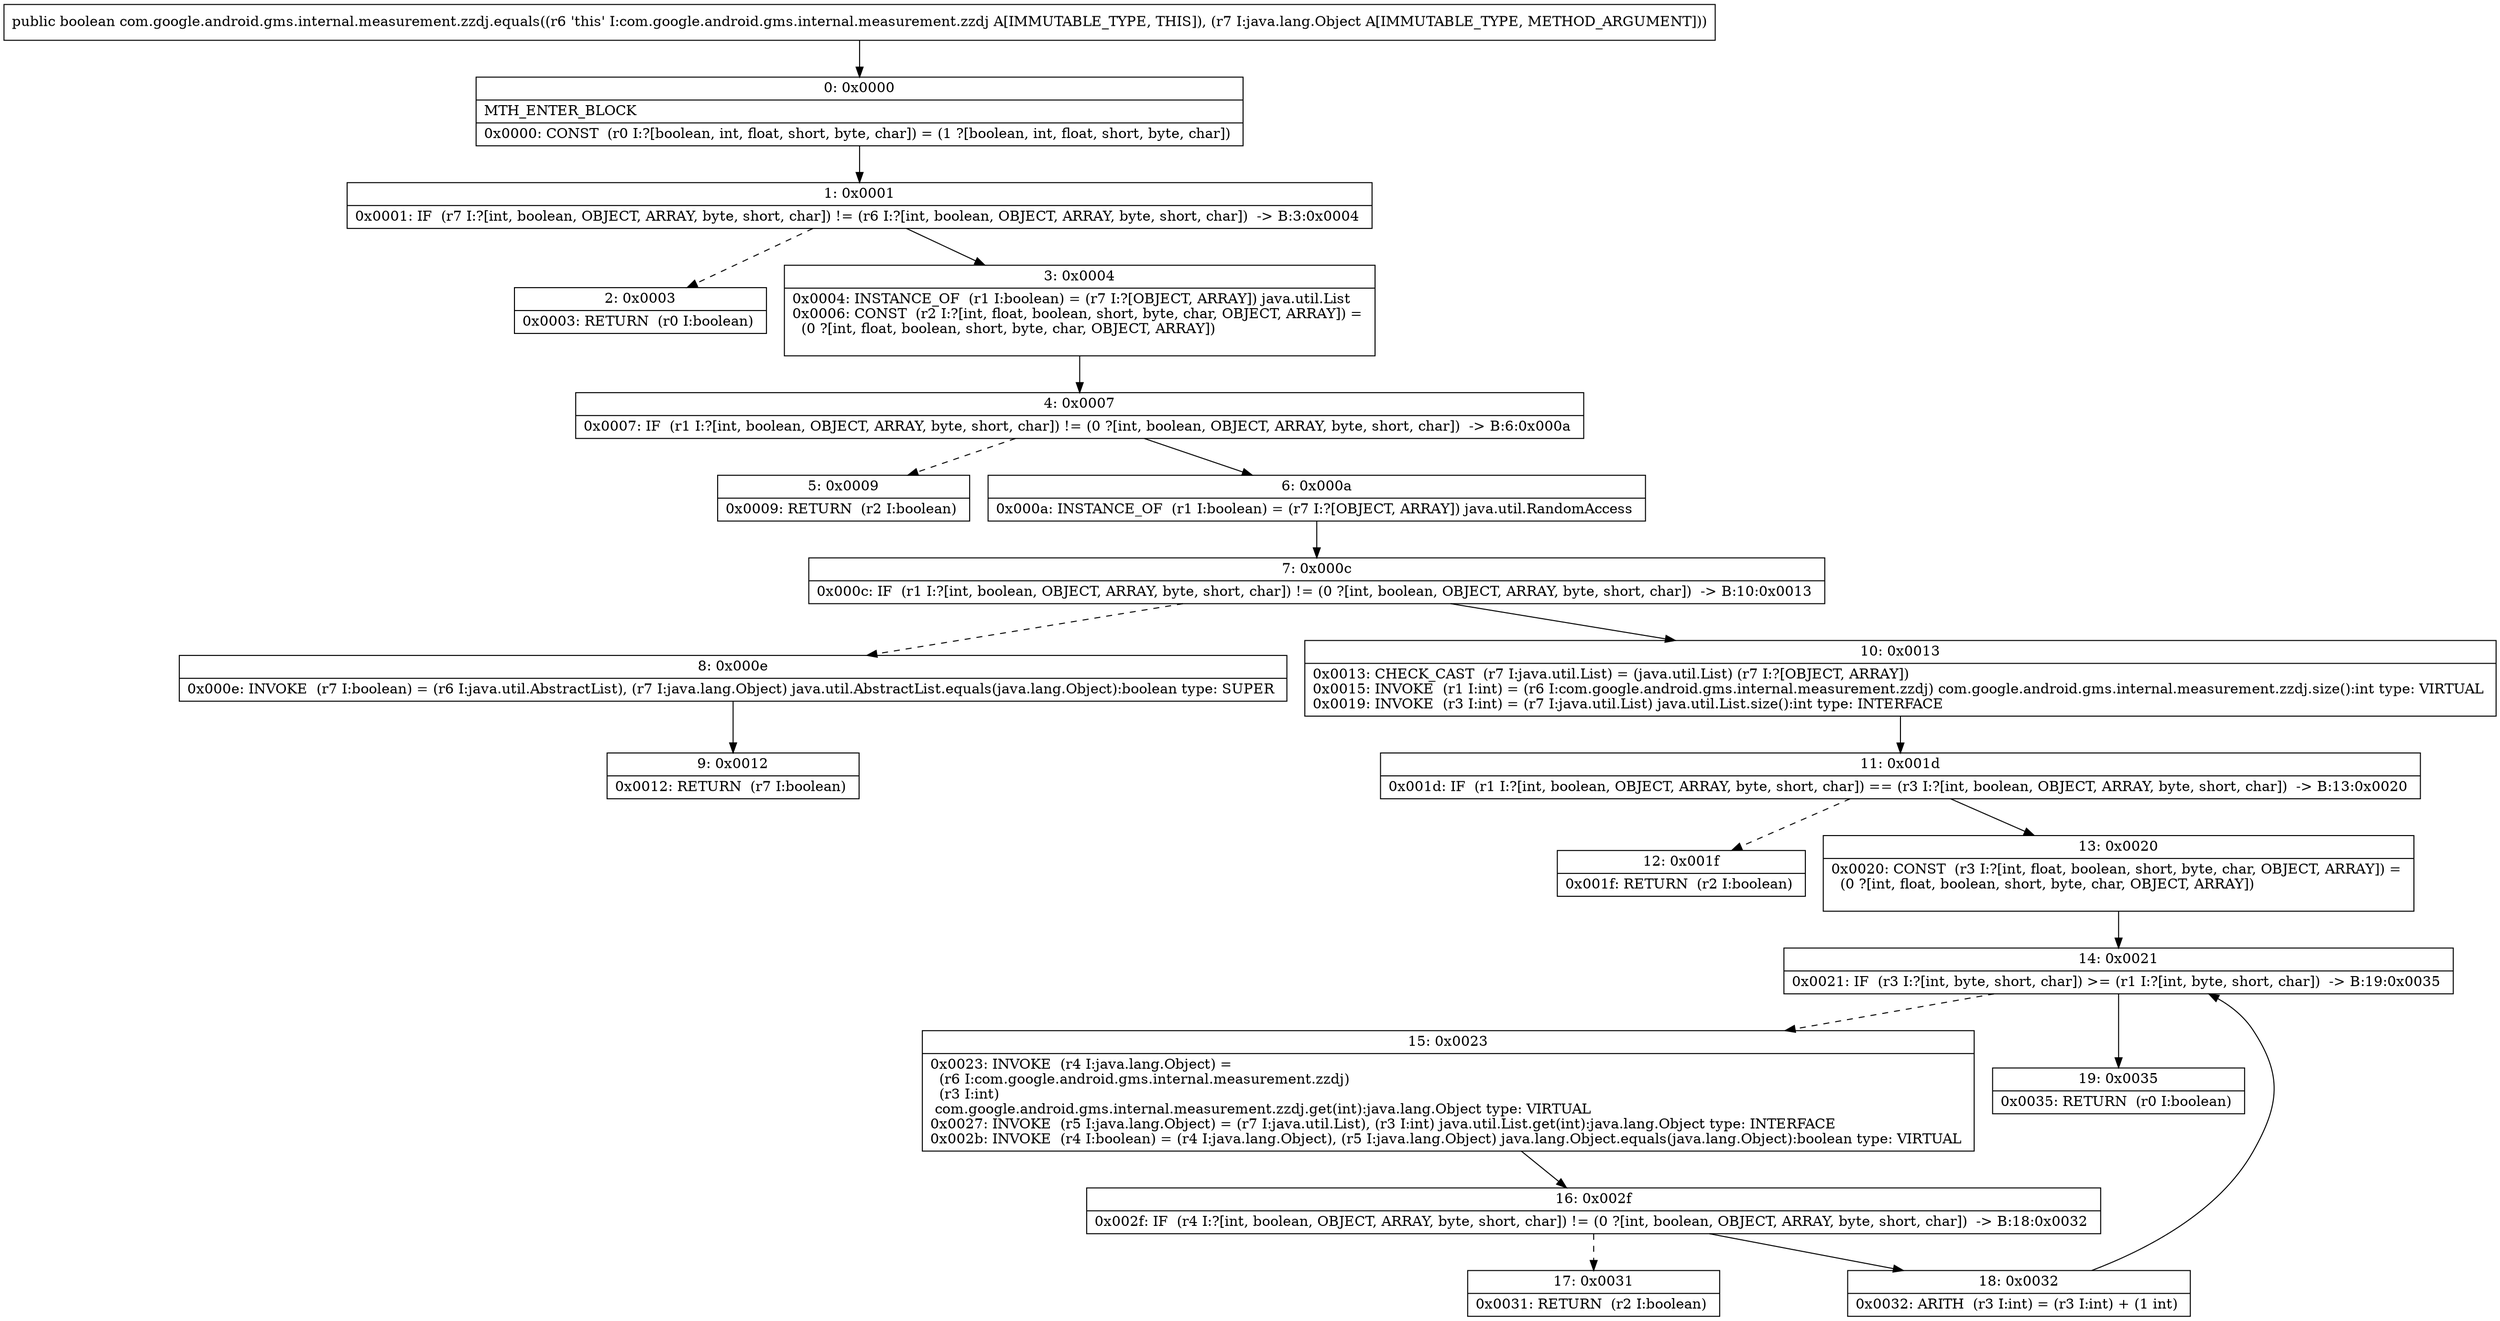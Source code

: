 digraph "CFG forcom.google.android.gms.internal.measurement.zzdj.equals(Ljava\/lang\/Object;)Z" {
Node_0 [shape=record,label="{0\:\ 0x0000|MTH_ENTER_BLOCK\l|0x0000: CONST  (r0 I:?[boolean, int, float, short, byte, char]) = (1 ?[boolean, int, float, short, byte, char]) \l}"];
Node_1 [shape=record,label="{1\:\ 0x0001|0x0001: IF  (r7 I:?[int, boolean, OBJECT, ARRAY, byte, short, char]) != (r6 I:?[int, boolean, OBJECT, ARRAY, byte, short, char])  \-\> B:3:0x0004 \l}"];
Node_2 [shape=record,label="{2\:\ 0x0003|0x0003: RETURN  (r0 I:boolean) \l}"];
Node_3 [shape=record,label="{3\:\ 0x0004|0x0004: INSTANCE_OF  (r1 I:boolean) = (r7 I:?[OBJECT, ARRAY]) java.util.List \l0x0006: CONST  (r2 I:?[int, float, boolean, short, byte, char, OBJECT, ARRAY]) = \l  (0 ?[int, float, boolean, short, byte, char, OBJECT, ARRAY])\l \l}"];
Node_4 [shape=record,label="{4\:\ 0x0007|0x0007: IF  (r1 I:?[int, boolean, OBJECT, ARRAY, byte, short, char]) != (0 ?[int, boolean, OBJECT, ARRAY, byte, short, char])  \-\> B:6:0x000a \l}"];
Node_5 [shape=record,label="{5\:\ 0x0009|0x0009: RETURN  (r2 I:boolean) \l}"];
Node_6 [shape=record,label="{6\:\ 0x000a|0x000a: INSTANCE_OF  (r1 I:boolean) = (r7 I:?[OBJECT, ARRAY]) java.util.RandomAccess \l}"];
Node_7 [shape=record,label="{7\:\ 0x000c|0x000c: IF  (r1 I:?[int, boolean, OBJECT, ARRAY, byte, short, char]) != (0 ?[int, boolean, OBJECT, ARRAY, byte, short, char])  \-\> B:10:0x0013 \l}"];
Node_8 [shape=record,label="{8\:\ 0x000e|0x000e: INVOKE  (r7 I:boolean) = (r6 I:java.util.AbstractList), (r7 I:java.lang.Object) java.util.AbstractList.equals(java.lang.Object):boolean type: SUPER \l}"];
Node_9 [shape=record,label="{9\:\ 0x0012|0x0012: RETURN  (r7 I:boolean) \l}"];
Node_10 [shape=record,label="{10\:\ 0x0013|0x0013: CHECK_CAST  (r7 I:java.util.List) = (java.util.List) (r7 I:?[OBJECT, ARRAY]) \l0x0015: INVOKE  (r1 I:int) = (r6 I:com.google.android.gms.internal.measurement.zzdj) com.google.android.gms.internal.measurement.zzdj.size():int type: VIRTUAL \l0x0019: INVOKE  (r3 I:int) = (r7 I:java.util.List) java.util.List.size():int type: INTERFACE \l}"];
Node_11 [shape=record,label="{11\:\ 0x001d|0x001d: IF  (r1 I:?[int, boolean, OBJECT, ARRAY, byte, short, char]) == (r3 I:?[int, boolean, OBJECT, ARRAY, byte, short, char])  \-\> B:13:0x0020 \l}"];
Node_12 [shape=record,label="{12\:\ 0x001f|0x001f: RETURN  (r2 I:boolean) \l}"];
Node_13 [shape=record,label="{13\:\ 0x0020|0x0020: CONST  (r3 I:?[int, float, boolean, short, byte, char, OBJECT, ARRAY]) = \l  (0 ?[int, float, boolean, short, byte, char, OBJECT, ARRAY])\l \l}"];
Node_14 [shape=record,label="{14\:\ 0x0021|0x0021: IF  (r3 I:?[int, byte, short, char]) \>= (r1 I:?[int, byte, short, char])  \-\> B:19:0x0035 \l}"];
Node_15 [shape=record,label="{15\:\ 0x0023|0x0023: INVOKE  (r4 I:java.lang.Object) = \l  (r6 I:com.google.android.gms.internal.measurement.zzdj)\l  (r3 I:int)\l com.google.android.gms.internal.measurement.zzdj.get(int):java.lang.Object type: VIRTUAL \l0x0027: INVOKE  (r5 I:java.lang.Object) = (r7 I:java.util.List), (r3 I:int) java.util.List.get(int):java.lang.Object type: INTERFACE \l0x002b: INVOKE  (r4 I:boolean) = (r4 I:java.lang.Object), (r5 I:java.lang.Object) java.lang.Object.equals(java.lang.Object):boolean type: VIRTUAL \l}"];
Node_16 [shape=record,label="{16\:\ 0x002f|0x002f: IF  (r4 I:?[int, boolean, OBJECT, ARRAY, byte, short, char]) != (0 ?[int, boolean, OBJECT, ARRAY, byte, short, char])  \-\> B:18:0x0032 \l}"];
Node_17 [shape=record,label="{17\:\ 0x0031|0x0031: RETURN  (r2 I:boolean) \l}"];
Node_18 [shape=record,label="{18\:\ 0x0032|0x0032: ARITH  (r3 I:int) = (r3 I:int) + (1 int) \l}"];
Node_19 [shape=record,label="{19\:\ 0x0035|0x0035: RETURN  (r0 I:boolean) \l}"];
MethodNode[shape=record,label="{public boolean com.google.android.gms.internal.measurement.zzdj.equals((r6 'this' I:com.google.android.gms.internal.measurement.zzdj A[IMMUTABLE_TYPE, THIS]), (r7 I:java.lang.Object A[IMMUTABLE_TYPE, METHOD_ARGUMENT])) }"];
MethodNode -> Node_0;
Node_0 -> Node_1;
Node_1 -> Node_2[style=dashed];
Node_1 -> Node_3;
Node_3 -> Node_4;
Node_4 -> Node_5[style=dashed];
Node_4 -> Node_6;
Node_6 -> Node_7;
Node_7 -> Node_8[style=dashed];
Node_7 -> Node_10;
Node_8 -> Node_9;
Node_10 -> Node_11;
Node_11 -> Node_12[style=dashed];
Node_11 -> Node_13;
Node_13 -> Node_14;
Node_14 -> Node_15[style=dashed];
Node_14 -> Node_19;
Node_15 -> Node_16;
Node_16 -> Node_17[style=dashed];
Node_16 -> Node_18;
Node_18 -> Node_14;
}

